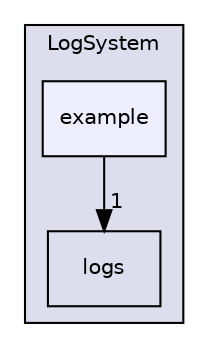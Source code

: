 digraph "LogSystem/example" {
  compound=true
  node [ fontsize="10", fontname="Helvetica"];
  edge [ labelfontsize="10", labelfontname="Helvetica"];
  subgraph clusterdir_4cbba92824be15c0cc357751a3ad142b {
    graph [ bgcolor="#ddddee", pencolor="black", label="LogSystem" fontname="Helvetica", fontsize="10", URL="dir_4cbba92824be15c0cc357751a3ad142b.html"]
  dir_478f9cefe59a3b5a8bfb557f8a1a89d8 [shape=box label="logs" URL="dir_478f9cefe59a3b5a8bfb557f8a1a89d8.html"];
  dir_d95012404068d90937fc8d90f7d348b5 [shape=box, label="example", style="filled", fillcolor="#eeeeff", pencolor="black", URL="dir_d95012404068d90937fc8d90f7d348b5.html"];
  }
  dir_d95012404068d90937fc8d90f7d348b5->dir_478f9cefe59a3b5a8bfb557f8a1a89d8 [headlabel="1", labeldistance=1.5 headhref="dir_000002_000004.html"];
}
